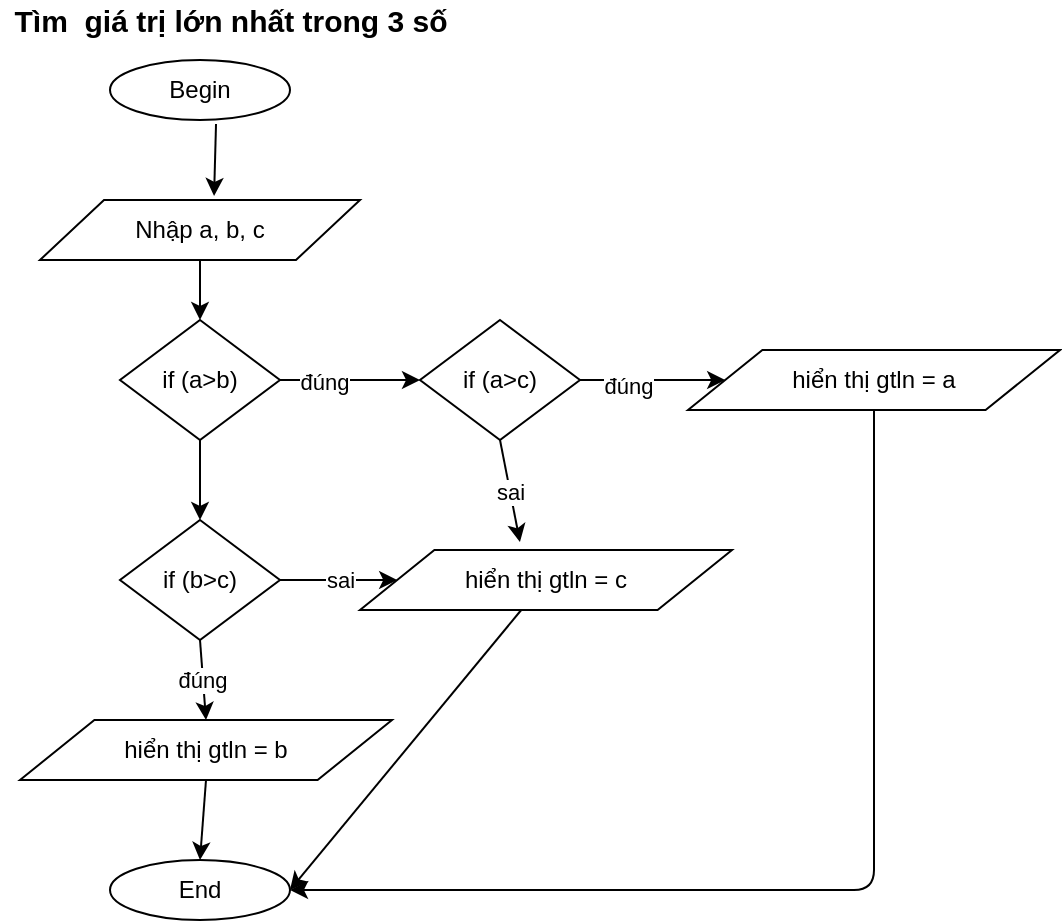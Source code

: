 <mxfile version="13.0.2" type="device"><diagram id="C5RBs43oDa-KdzZeNtuy" name="Page-1"><mxGraphModel dx="868" dy="476" grid="1" gridSize="10" guides="1" tooltips="1" connect="1" arrows="1" fold="1" page="1" pageScale="1" pageWidth="827" pageHeight="1169" math="0" shadow="0"><root><mxCell id="WIyWlLk6GJQsqaUBKTNV-0"/><mxCell id="WIyWlLk6GJQsqaUBKTNV-1" parent="WIyWlLk6GJQsqaUBKTNV-0"/><mxCell id="ZiYl3D3iAR-4ZmLJu1OH-4" value="Begin" style="ellipse;whiteSpace=wrap;html=1;" parent="WIyWlLk6GJQsqaUBKTNV-1" vertex="1"><mxGeometry x="125" y="40" width="90" height="30" as="geometry"/></mxCell><mxCell id="ZiYl3D3iAR-4ZmLJu1OH-5" value="Nhập a, b, c" style="shape=parallelogram;perimeter=parallelogramPerimeter;whiteSpace=wrap;html=1;" parent="WIyWlLk6GJQsqaUBKTNV-1" vertex="1"><mxGeometry x="90" y="110" width="160" height="30" as="geometry"/></mxCell><mxCell id="ZiYl3D3iAR-4ZmLJu1OH-6" value="if (a&amp;gt;b)" style="rhombus;whiteSpace=wrap;html=1;" parent="WIyWlLk6GJQsqaUBKTNV-1" vertex="1"><mxGeometry x="130" y="170" width="80" height="60" as="geometry"/></mxCell><mxCell id="ZiYl3D3iAR-4ZmLJu1OH-7" value="if (a&amp;gt;c)" style="rhombus;whiteSpace=wrap;html=1;" parent="WIyWlLk6GJQsqaUBKTNV-1" vertex="1"><mxGeometry x="280" y="170" width="80" height="60" as="geometry"/></mxCell><mxCell id="ZiYl3D3iAR-4ZmLJu1OH-8" value="if (b&amp;gt;c)" style="rhombus;whiteSpace=wrap;html=1;" parent="WIyWlLk6GJQsqaUBKTNV-1" vertex="1"><mxGeometry x="130" y="270" width="80" height="60" as="geometry"/></mxCell><mxCell id="ZiYl3D3iAR-4ZmLJu1OH-9" value="hiển thị gtln = a" style="shape=parallelogram;perimeter=parallelogramPerimeter;whiteSpace=wrap;html=1;" parent="WIyWlLk6GJQsqaUBKTNV-1" vertex="1"><mxGeometry x="414" y="185" width="186" height="30" as="geometry"/></mxCell><mxCell id="ZiYl3D3iAR-4ZmLJu1OH-10" value="hiển thị gtln = c" style="shape=parallelogram;perimeter=parallelogramPerimeter;whiteSpace=wrap;html=1;" parent="WIyWlLk6GJQsqaUBKTNV-1" vertex="1"><mxGeometry x="250" y="285" width="186" height="30" as="geometry"/></mxCell><mxCell id="ZiYl3D3iAR-4ZmLJu1OH-11" value="hiển thị gtln = b" style="shape=parallelogram;perimeter=parallelogramPerimeter;whiteSpace=wrap;html=1;" parent="WIyWlLk6GJQsqaUBKTNV-1" vertex="1"><mxGeometry x="80" y="370" width="186" height="30" as="geometry"/></mxCell><mxCell id="ZiYl3D3iAR-4ZmLJu1OH-12" value="End" style="ellipse;whiteSpace=wrap;html=1;" parent="WIyWlLk6GJQsqaUBKTNV-1" vertex="1"><mxGeometry x="125" y="440" width="90" height="30" as="geometry"/></mxCell><mxCell id="ZiYl3D3iAR-4ZmLJu1OH-13" value="" style="endArrow=classic;html=1;exitX=0.589;exitY=1.067;exitDx=0;exitDy=0;exitPerimeter=0;entryX=0.544;entryY=-0.067;entryDx=0;entryDy=0;entryPerimeter=0;" parent="WIyWlLk6GJQsqaUBKTNV-1" source="ZiYl3D3iAR-4ZmLJu1OH-4" target="ZiYl3D3iAR-4ZmLJu1OH-5" edge="1"><mxGeometry width="50" height="50" relative="1" as="geometry"><mxPoint x="215" y="100" as="sourcePoint"/><mxPoint x="265" y="50" as="targetPoint"/></mxGeometry></mxCell><mxCell id="ZiYl3D3iAR-4ZmLJu1OH-15" value="" style="endArrow=classic;html=1;exitX=0.5;exitY=1;exitDx=0;exitDy=0;entryX=0.5;entryY=0;entryDx=0;entryDy=0;" parent="WIyWlLk6GJQsqaUBKTNV-1" source="ZiYl3D3iAR-4ZmLJu1OH-5" target="ZiYl3D3iAR-4ZmLJu1OH-6" edge="1"><mxGeometry width="50" height="50" relative="1" as="geometry"><mxPoint x="210" y="185" as="sourcePoint"/><mxPoint x="260" y="135" as="targetPoint"/></mxGeometry></mxCell><mxCell id="ZiYl3D3iAR-4ZmLJu1OH-16" value="" style="endArrow=classic;html=1;exitX=0.5;exitY=1;exitDx=0;exitDy=0;entryX=0.5;entryY=0;entryDx=0;entryDy=0;" parent="WIyWlLk6GJQsqaUBKTNV-1" source="ZiYl3D3iAR-4ZmLJu1OH-6" target="ZiYl3D3iAR-4ZmLJu1OH-8" edge="1"><mxGeometry width="50" height="50" relative="1" as="geometry"><mxPoint x="160" y="270" as="sourcePoint"/><mxPoint x="210" y="220" as="targetPoint"/></mxGeometry></mxCell><mxCell id="ZiYl3D3iAR-4ZmLJu1OH-17" value="" style="endArrow=classic;html=1;exitX=1;exitY=0.5;exitDx=0;exitDy=0;" parent="WIyWlLk6GJQsqaUBKTNV-1" source="ZiYl3D3iAR-4ZmLJu1OH-6" target="ZiYl3D3iAR-4ZmLJu1OH-7" edge="1"><mxGeometry width="50" height="50" relative="1" as="geometry"><mxPoint x="216" y="200" as="sourcePoint"/><mxPoint x="266" y="150" as="targetPoint"/></mxGeometry></mxCell><mxCell id="ZiYl3D3iAR-4ZmLJu1OH-23" value="đúng" style="edgeLabel;html=1;align=center;verticalAlign=middle;resizable=0;points=[];" parent="ZiYl3D3iAR-4ZmLJu1OH-17" vertex="1" connectable="0"><mxGeometry x="-0.371" y="-1" relative="1" as="geometry"><mxPoint as="offset"/></mxGeometry></mxCell><mxCell id="ZiYl3D3iAR-4ZmLJu1OH-18" value="" style="endArrow=classic;html=1;exitX=1;exitY=0.5;exitDx=0;exitDy=0;entryX=0;entryY=0.5;entryDx=0;entryDy=0;" parent="WIyWlLk6GJQsqaUBKTNV-1" source="ZiYl3D3iAR-4ZmLJu1OH-7" target="ZiYl3D3iAR-4ZmLJu1OH-9" edge="1"><mxGeometry width="50" height="50" relative="1" as="geometry"><mxPoint x="376" y="190" as="sourcePoint"/><mxPoint x="426" y="140" as="targetPoint"/></mxGeometry></mxCell><mxCell id="ZiYl3D3iAR-4ZmLJu1OH-24" value="đúng" style="edgeLabel;html=1;align=center;verticalAlign=middle;resizable=0;points=[];" parent="ZiYl3D3iAR-4ZmLJu1OH-18" vertex="1" connectable="0"><mxGeometry x="-0.339" y="-3" relative="1" as="geometry"><mxPoint as="offset"/></mxGeometry></mxCell><mxCell id="ZiYl3D3iAR-4ZmLJu1OH-19" value="đúng" style="endArrow=classic;html=1;exitX=0.5;exitY=1;exitDx=0;exitDy=0;entryX=0.5;entryY=0;entryDx=0;entryDy=0;" parent="WIyWlLk6GJQsqaUBKTNV-1" source="ZiYl3D3iAR-4ZmLJu1OH-8" target="ZiYl3D3iAR-4ZmLJu1OH-11" edge="1"><mxGeometry width="50" height="50" relative="1" as="geometry"><mxPoint x="180" y="360" as="sourcePoint"/><mxPoint x="230" y="310" as="targetPoint"/></mxGeometry></mxCell><mxCell id="ZiYl3D3iAR-4ZmLJu1OH-20" value="" style="endArrow=classic;html=1;exitX=0.5;exitY=1;exitDx=0;exitDy=0;entryX=0.5;entryY=0;entryDx=0;entryDy=0;" parent="WIyWlLk6GJQsqaUBKTNV-1" source="ZiYl3D3iAR-4ZmLJu1OH-11" target="ZiYl3D3iAR-4ZmLJu1OH-12" edge="1"><mxGeometry width="50" height="50" relative="1" as="geometry"><mxPoint x="230" y="440" as="sourcePoint"/><mxPoint x="280" y="390" as="targetPoint"/></mxGeometry></mxCell><mxCell id="ZiYl3D3iAR-4ZmLJu1OH-21" value="sai" style="endArrow=classic;html=1;exitX=0.5;exitY=1;exitDx=0;exitDy=0;entryX=0.43;entryY=-0.133;entryDx=0;entryDy=0;entryPerimeter=0;" parent="WIyWlLk6GJQsqaUBKTNV-1" source="ZiYl3D3iAR-4ZmLJu1OH-7" target="ZiYl3D3iAR-4ZmLJu1OH-10" edge="1"><mxGeometry width="50" height="50" relative="1" as="geometry"><mxPoint x="414" y="300" as="sourcePoint"/><mxPoint x="464" y="250" as="targetPoint"/></mxGeometry></mxCell><mxCell id="ZiYl3D3iAR-4ZmLJu1OH-22" value="sai" style="endArrow=classic;html=1;exitX=1;exitY=0.5;exitDx=0;exitDy=0;" parent="WIyWlLk6GJQsqaUBKTNV-1" source="ZiYl3D3iAR-4ZmLJu1OH-8" target="ZiYl3D3iAR-4ZmLJu1OH-10" edge="1"><mxGeometry width="50" height="50" relative="1" as="geometry"><mxPoint x="216" y="285" as="sourcePoint"/><mxPoint x="266" y="235" as="targetPoint"/></mxGeometry></mxCell><mxCell id="ZiYl3D3iAR-4ZmLJu1OH-25" value="" style="endArrow=classic;html=1;exitX=0.5;exitY=1;exitDx=0;exitDy=0;entryX=1;entryY=0.5;entryDx=0;entryDy=0;" parent="WIyWlLk6GJQsqaUBKTNV-1" source="ZiYl3D3iAR-4ZmLJu1OH-9" target="ZiYl3D3iAR-4ZmLJu1OH-12" edge="1"><mxGeometry width="50" height="50" relative="1" as="geometry"><mxPoint x="390" y="300" as="sourcePoint"/><mxPoint x="440" y="250" as="targetPoint"/><Array as="points"><mxPoint x="507" y="455"/></Array></mxGeometry></mxCell><mxCell id="ZiYl3D3iAR-4ZmLJu1OH-26" value="" style="endArrow=classic;html=1;entryX=1;entryY=0.5;entryDx=0;entryDy=0;" parent="WIyWlLk6GJQsqaUBKTNV-1" source="ZiYl3D3iAR-4ZmLJu1OH-10" target="ZiYl3D3iAR-4ZmLJu1OH-12" edge="1"><mxGeometry width="50" height="50" relative="1" as="geometry"><mxPoint x="390" y="300" as="sourcePoint"/><mxPoint x="440" y="250" as="targetPoint"/></mxGeometry></mxCell><mxCell id="LxvvMuovHko_S3B7d4WY-0" value="&lt;b&gt;&lt;font style=&quot;font-size: 15px&quot;&gt;Tìm&amp;nbsp; giá trị lớn nhất trong 3 số&lt;/font&gt;&lt;/b&gt;" style="text;html=1;align=center;verticalAlign=middle;resizable=0;points=[];autosize=1;" vertex="1" parent="WIyWlLk6GJQsqaUBKTNV-1"><mxGeometry x="70" y="10" width="230" height="20" as="geometry"/></mxCell></root></mxGraphModel></diagram></mxfile>